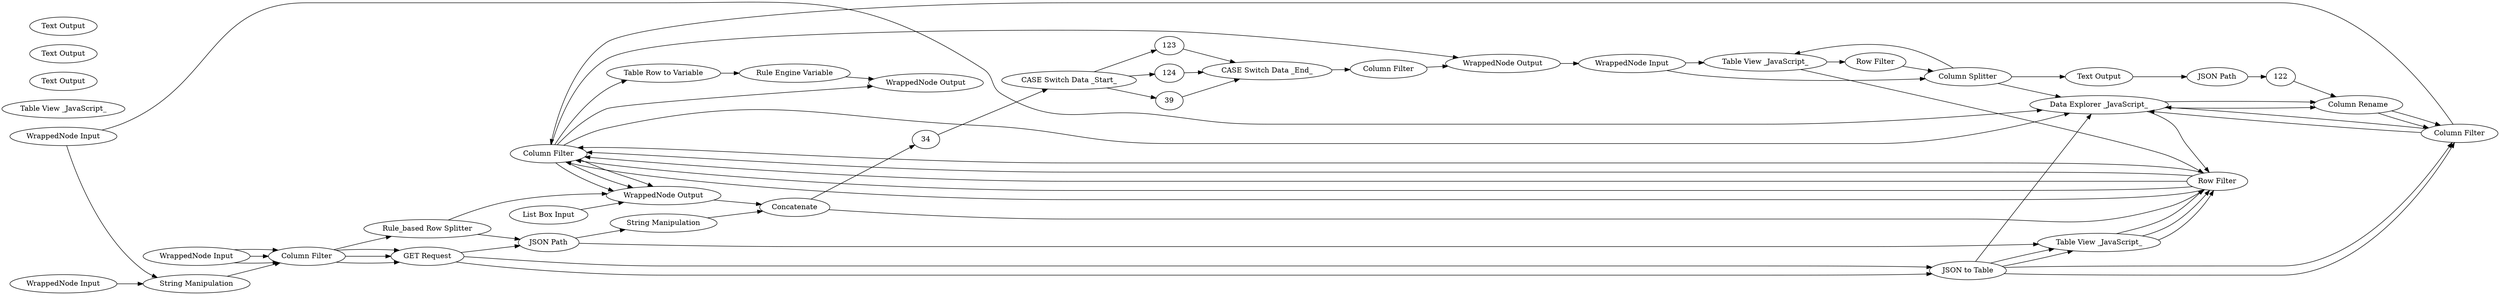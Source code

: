digraph {
	36 [label="WrappedNode Output"]
	60 [label="Table View _JavaScript_"]
	62 [label="WrappedNode Input"]
	63 [label="Text Output"]
	64 [label="Text Output"]
	65 [label=GroupBy]
	66 [label="Table View _JavaScript_"]
	67 [label="Column Rename"]
	68 [label="Row Filter"]
	69 [label="Column Filter"]
	132 [label="Rule Engine Variable"]
	133 [label="Table Row to Variable"]
	27 [label="Table View _JavaScript_"]
	28 [label="GET Request"]
	32 [label="WrappedNode Input"]
	58 [label="Column Filter"]
	59 [label="WrappedNode Output"]
	63 [label="Text Output"]
	64 [label="JSON to Table"]
	65 [label="Data Explorer _JavaScript_"]
	66 [label="Column Filter"]
	68 [label="Row Filter"]
	69 [label="Column Filter"]
	70 [label="Text Output"]
	54 [label="List Box Input"]
	55 [label="Text Output"]
	56 [label="Text Output"]
	57 [label="WrappedNode Input"]
	59 [label="WrappedNode Output"]
	44 [label="JSON Path"]
	47 [label="Rule_based Row Splitter"]
	53 [label=Concatenate]
	55 [label="String Manipulation"]
	56 [label="String Manipulation"]
	58 [label="GET Request"]
	59 [label="Rule Engine"]
	64 [label="Create Temp Dir"]
	65 [label="CSV Writer"]
	66 [label="WrappedNode Input"]
	68 [label="File Download"]
	69 [label="Column Filter"]
	70 [label="WrappedNode Output"]
	71 [label="Text Output"]
	108 [label="JSON Path"]
	109 [label="Row Filter"]
	110 [label="GET Request"]
	111 [label="String Manipulation"]
	112 [label="Rule Engine"]
	113 [label="JSON Path"]
	114 [label=Ungroup]
	115 [label="Column Filter"]
	63 [label="Text Output"]
	64 [label="Text Output"]
	65 [label=GroupBy]
	66 [label="Table View _JavaScript_"]
	67 [label="Column Rename"]
	68 [label="Row Filter"]
	69 [label="Column Filter"]
	110 [label="Table View _JavaScript_"]
	111 [label="WrappedNode Input"]
	112 [label="WrappedNode Output"]
	113 [label="Column Splitter"]
	114 [label="Text Output"]
	27 [label="Table View _JavaScript_"]
	28 [label="GET Request"]
	32 [label="WrappedNode Input"]
	44 [label="JSON Path"]
	58 [label="Column Filter"]
	59 [label="WrappedNode Output"]
	63 [label="Text Output"]
	68 [label="Row Filter"]
	69 [label="Column Filter"]
	27 [label="Table View _JavaScript_"]
	28 [label="GET Request"]
	32 [label="WrappedNode Input"]
	58 [label="Column Filter"]
	59 [label="WrappedNode Output"]
	63 [label="Text Output"]
	64 [label="JSON to Table"]
	65 [label="Data Explorer _JavaScript_"]
	66 [label="Column Filter"]
	68 [label="Row Filter"]
	69 [label="Column Filter"]
	70 [label="Text Output"]
	126 [label="CASE Switch Data _Start_"]
	130 [label="CASE Switch Data _End_"]
	53 -> 68
	62 -> 56
	62 -> 65
	65 -> 67
	67 -> 66
	68 -> 69
	69 -> 133
	69 -> 36
	132 -> 36
	133 -> 132
	27 -> 68
	28 -> 64
	32 -> 58
	58 -> 28
	64 -> 66
	64 -> 27
	66 -> 65
	68 -> 69
	69 -> 59
	54 -> 59
	44 -> 55
	47 -> 44
	47 -> 59
	55 -> 53
	56 -> 58
	58 -> 47
	59 -> 53
	64 -> 65
	65 -> 68
	66 -> 69
	69 -> 65
	109 -> 113
	110 -> 109
	111 -> 110
	112 -> 111
	113 -> 114
	114 -> 108
	115 -> 112
	65 -> 67
	67 -> 66
	68 -> 69
	69 -> 112
	110 -> 68
	111 -> 113
	113 -> 65
	113 -> 110
	27 -> 68
	28 -> 44
	32 -> 58
	44 -> 27
	58 -> 28
	68 -> 69
	69 -> 59
	27 -> 68
	28 -> 64
	32 -> 58
	58 -> 28
	64 -> 66
	64 -> 27
	66 -> 65
	68 -> 69
	69 -> 59
	34 -> 126
	39 -> 130
	57 -> 56
	53 -> 34
	108 -> 122
	122 -> 67
	123 -> 130
	124 -> 130
	126 -> 124
	126 -> 123
	126 -> 39
	130 -> 115
	rankdir=LR
}
